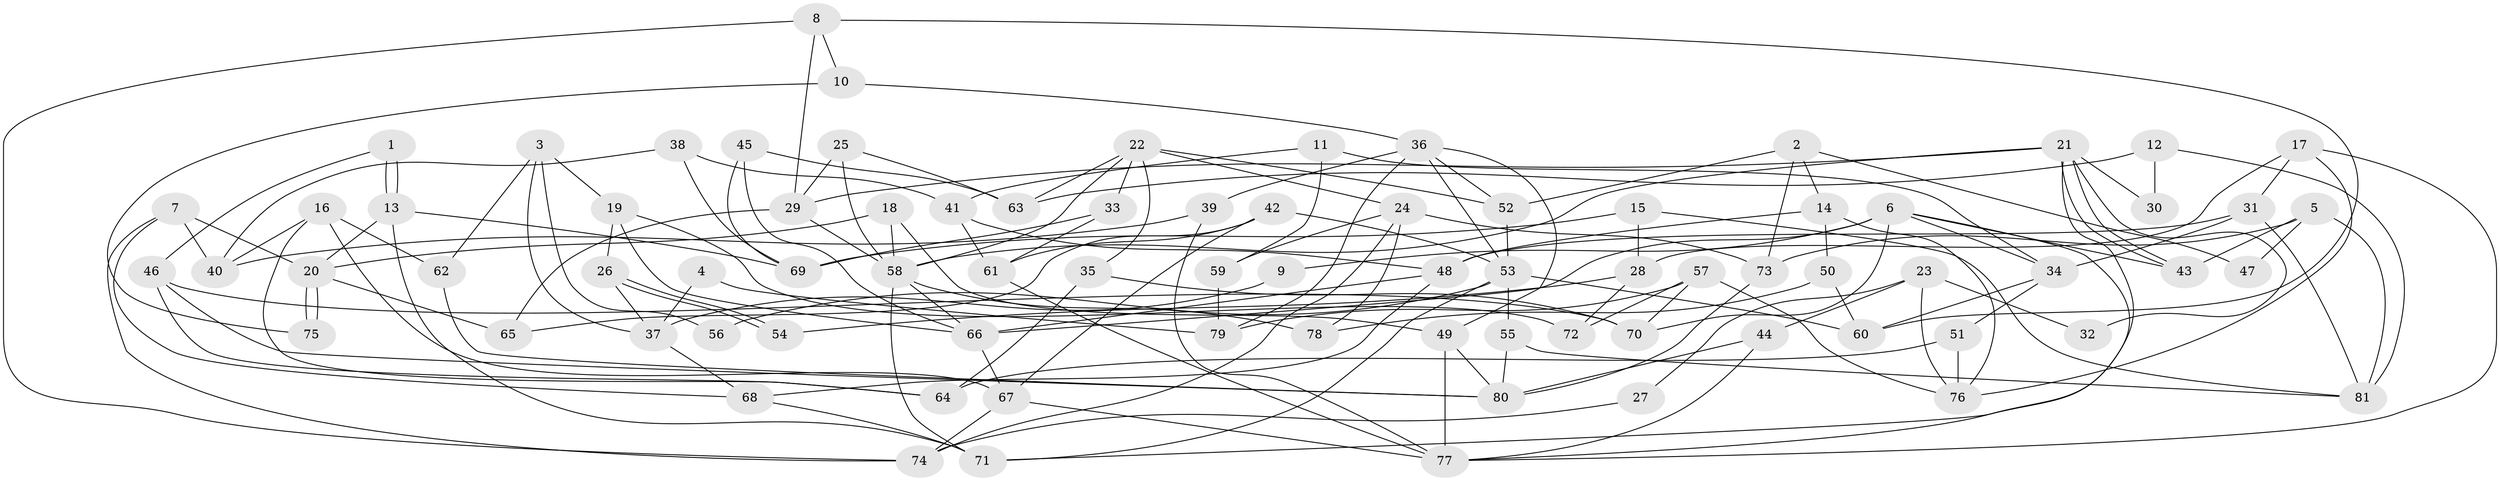 // Generated by graph-tools (version 1.1) at 2025/36/03/09/25 02:36:20]
// undirected, 81 vertices, 162 edges
graph export_dot {
graph [start="1"]
  node [color=gray90,style=filled];
  1;
  2;
  3;
  4;
  5;
  6;
  7;
  8;
  9;
  10;
  11;
  12;
  13;
  14;
  15;
  16;
  17;
  18;
  19;
  20;
  21;
  22;
  23;
  24;
  25;
  26;
  27;
  28;
  29;
  30;
  31;
  32;
  33;
  34;
  35;
  36;
  37;
  38;
  39;
  40;
  41;
  42;
  43;
  44;
  45;
  46;
  47;
  48;
  49;
  50;
  51;
  52;
  53;
  54;
  55;
  56;
  57;
  58;
  59;
  60;
  61;
  62;
  63;
  64;
  65;
  66;
  67;
  68;
  69;
  70;
  71;
  72;
  73;
  74;
  75;
  76;
  77;
  78;
  79;
  80;
  81;
  1 -- 46;
  1 -- 13;
  1 -- 13;
  2 -- 14;
  2 -- 52;
  2 -- 47;
  2 -- 73;
  3 -- 62;
  3 -- 19;
  3 -- 37;
  3 -- 56;
  4 -- 37;
  4 -- 79;
  5 -- 81;
  5 -- 73;
  5 -- 43;
  5 -- 47;
  6 -- 43;
  6 -- 66;
  6 -- 9;
  6 -- 34;
  6 -- 70;
  6 -- 77;
  7 -- 68;
  7 -- 74;
  7 -- 20;
  7 -- 40;
  8 -- 29;
  8 -- 60;
  8 -- 10;
  8 -- 74;
  9 -- 37;
  10 -- 36;
  10 -- 75;
  11 -- 41;
  11 -- 59;
  11 -- 34;
  12 -- 63;
  12 -- 81;
  12 -- 30;
  13 -- 20;
  13 -- 69;
  13 -- 71;
  14 -- 48;
  14 -- 50;
  14 -- 76;
  15 -- 69;
  15 -- 28;
  15 -- 81;
  16 -- 40;
  16 -- 67;
  16 -- 62;
  16 -- 64;
  17 -- 76;
  17 -- 77;
  17 -- 28;
  17 -- 31;
  18 -- 20;
  18 -- 58;
  18 -- 49;
  19 -- 26;
  19 -- 66;
  19 -- 72;
  20 -- 75;
  20 -- 75;
  20 -- 65;
  21 -- 43;
  21 -- 43;
  21 -- 71;
  21 -- 29;
  21 -- 30;
  21 -- 32;
  21 -- 58;
  22 -- 63;
  22 -- 58;
  22 -- 24;
  22 -- 33;
  22 -- 35;
  22 -- 52;
  23 -- 44;
  23 -- 76;
  23 -- 27;
  23 -- 32;
  24 -- 74;
  24 -- 59;
  24 -- 73;
  24 -- 78;
  25 -- 58;
  25 -- 29;
  25 -- 63;
  26 -- 37;
  26 -- 54;
  26 -- 54;
  27 -- 74;
  28 -- 72;
  28 -- 54;
  29 -- 58;
  29 -- 65;
  31 -- 34;
  31 -- 48;
  31 -- 81;
  33 -- 61;
  33 -- 69;
  34 -- 51;
  34 -- 60;
  35 -- 64;
  35 -- 70;
  36 -- 52;
  36 -- 49;
  36 -- 39;
  36 -- 53;
  36 -- 79;
  37 -- 68;
  38 -- 69;
  38 -- 40;
  38 -- 41;
  39 -- 77;
  39 -- 40;
  41 -- 61;
  41 -- 48;
  42 -- 65;
  42 -- 53;
  42 -- 61;
  42 -- 67;
  44 -- 77;
  44 -- 80;
  45 -- 66;
  45 -- 69;
  45 -- 63;
  46 -- 80;
  46 -- 70;
  46 -- 64;
  48 -- 66;
  48 -- 68;
  49 -- 80;
  49 -- 77;
  50 -- 60;
  50 -- 78;
  51 -- 64;
  51 -- 76;
  52 -- 53;
  53 -- 71;
  53 -- 55;
  53 -- 56;
  53 -- 60;
  55 -- 81;
  55 -- 80;
  57 -- 76;
  57 -- 70;
  57 -- 72;
  57 -- 79;
  58 -- 66;
  58 -- 71;
  58 -- 78;
  59 -- 79;
  61 -- 77;
  62 -- 80;
  66 -- 67;
  67 -- 77;
  67 -- 74;
  68 -- 71;
  73 -- 80;
}
